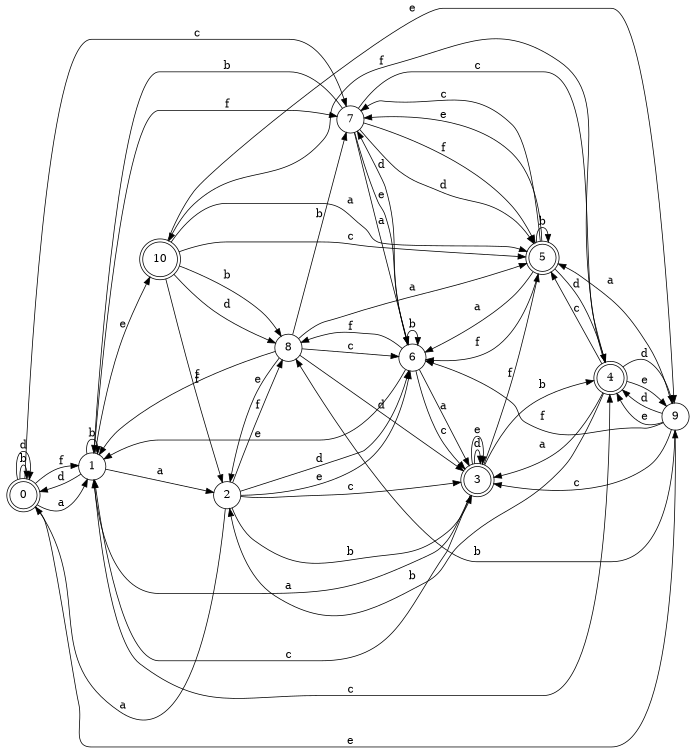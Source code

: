 digraph n9_8 {
__start0 [label="" shape="none"];

rankdir=LR;
size="8,5";

s0 [style="rounded,filled", color="black", fillcolor="white" shape="doublecircle", label="0"];
s1 [style="filled", color="black", fillcolor="white" shape="circle", label="1"];
s2 [style="filled", color="black", fillcolor="white" shape="circle", label="2"];
s3 [style="rounded,filled", color="black", fillcolor="white" shape="doublecircle", label="3"];
s4 [style="rounded,filled", color="black", fillcolor="white" shape="doublecircle", label="4"];
s5 [style="rounded,filled", color="black", fillcolor="white" shape="doublecircle", label="5"];
s6 [style="filled", color="black", fillcolor="white" shape="circle", label="6"];
s7 [style="filled", color="black", fillcolor="white" shape="circle", label="7"];
s8 [style="filled", color="black", fillcolor="white" shape="circle", label="8"];
s9 [style="filled", color="black", fillcolor="white" shape="circle", label="9"];
s10 [style="rounded,filled", color="black", fillcolor="white" shape="doublecircle", label="10"];
s0 -> s1 [label="a"];
s0 -> s0 [label="b"];
s0 -> s7 [label="c"];
s0 -> s0 [label="d"];
s0 -> s9 [label="e"];
s0 -> s1 [label="f"];
s1 -> s2 [label="a"];
s1 -> s1 [label="b"];
s1 -> s4 [label="c"];
s1 -> s0 [label="d"];
s1 -> s10 [label="e"];
s1 -> s7 [label="f"];
s2 -> s0 [label="a"];
s2 -> s3 [label="b"];
s2 -> s3 [label="c"];
s2 -> s6 [label="d"];
s2 -> s6 [label="e"];
s2 -> s8 [label="f"];
s3 -> s1 [label="a"];
s3 -> s4 [label="b"];
s3 -> s1 [label="c"];
s3 -> s3 [label="d"];
s3 -> s3 [label="e"];
s3 -> s5 [label="f"];
s4 -> s3 [label="a"];
s4 -> s2 [label="b"];
s4 -> s5 [label="c"];
s4 -> s9 [label="d"];
s4 -> s9 [label="e"];
s4 -> s10 [label="f"];
s5 -> s6 [label="a"];
s5 -> s5 [label="b"];
s5 -> s7 [label="c"];
s5 -> s4 [label="d"];
s5 -> s7 [label="e"];
s5 -> s6 [label="f"];
s6 -> s3 [label="a"];
s6 -> s6 [label="b"];
s6 -> s3 [label="c"];
s6 -> s7 [label="d"];
s6 -> s1 [label="e"];
s6 -> s8 [label="f"];
s7 -> s6 [label="a"];
s7 -> s1 [label="b"];
s7 -> s4 [label="c"];
s7 -> s5 [label="d"];
s7 -> s6 [label="e"];
s7 -> s5 [label="f"];
s8 -> s5 [label="a"];
s8 -> s7 [label="b"];
s8 -> s6 [label="c"];
s8 -> s3 [label="d"];
s8 -> s2 [label="e"];
s8 -> s1 [label="f"];
s9 -> s5 [label="a"];
s9 -> s8 [label="b"];
s9 -> s3 [label="c"];
s9 -> s4 [label="d"];
s9 -> s4 [label="e"];
s9 -> s6 [label="f"];
s10 -> s5 [label="a"];
s10 -> s8 [label="b"];
s10 -> s5 [label="c"];
s10 -> s8 [label="d"];
s10 -> s9 [label="e"];
s10 -> s2 [label="f"];

}